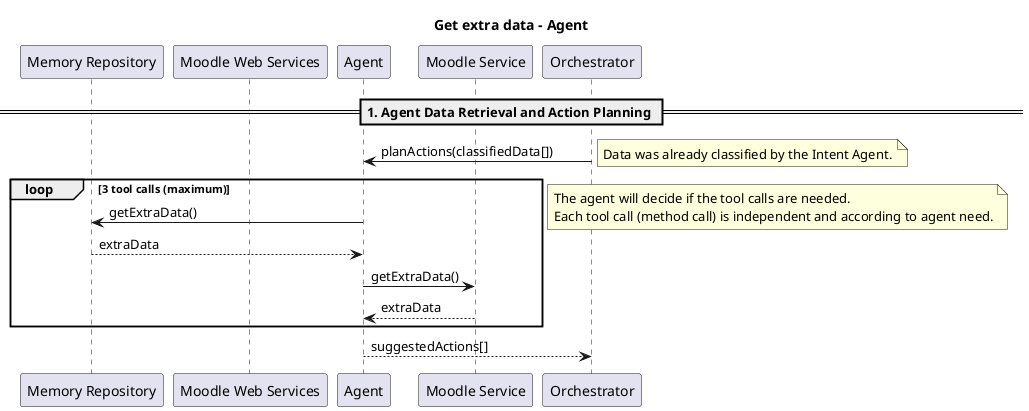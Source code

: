 @startuml
title Get extra data - Agent

participant "Memory Repository" as MemoryRepository
participant "Moodle Web Services" as MoodleAPIService
participant "Agent" as MainAgent
participant "Moodle Service" as MoodleAPI
participant Orchestrator

== 1. Agent Data Retrieval and Action Planning ==
Orchestrator -> MainAgent : planActions(classifiedData[])
note right: Data was already classified by the Intent Agent.
loop 3 tool calls (maximum)
    MainAgent -> MemoryRepository : getExtraData()
    MemoryRepository --> MainAgent : extraData
    MainAgent -> MoodleAPI : getExtraData()
    MoodleAPI --> MainAgent : extraData
end 
note right 
The agent will decide if the tool calls are needed.
Each tool call (method call) is independent and according to agent need.
end note
MainAgent --> Orchestrator : suggestedActions[]